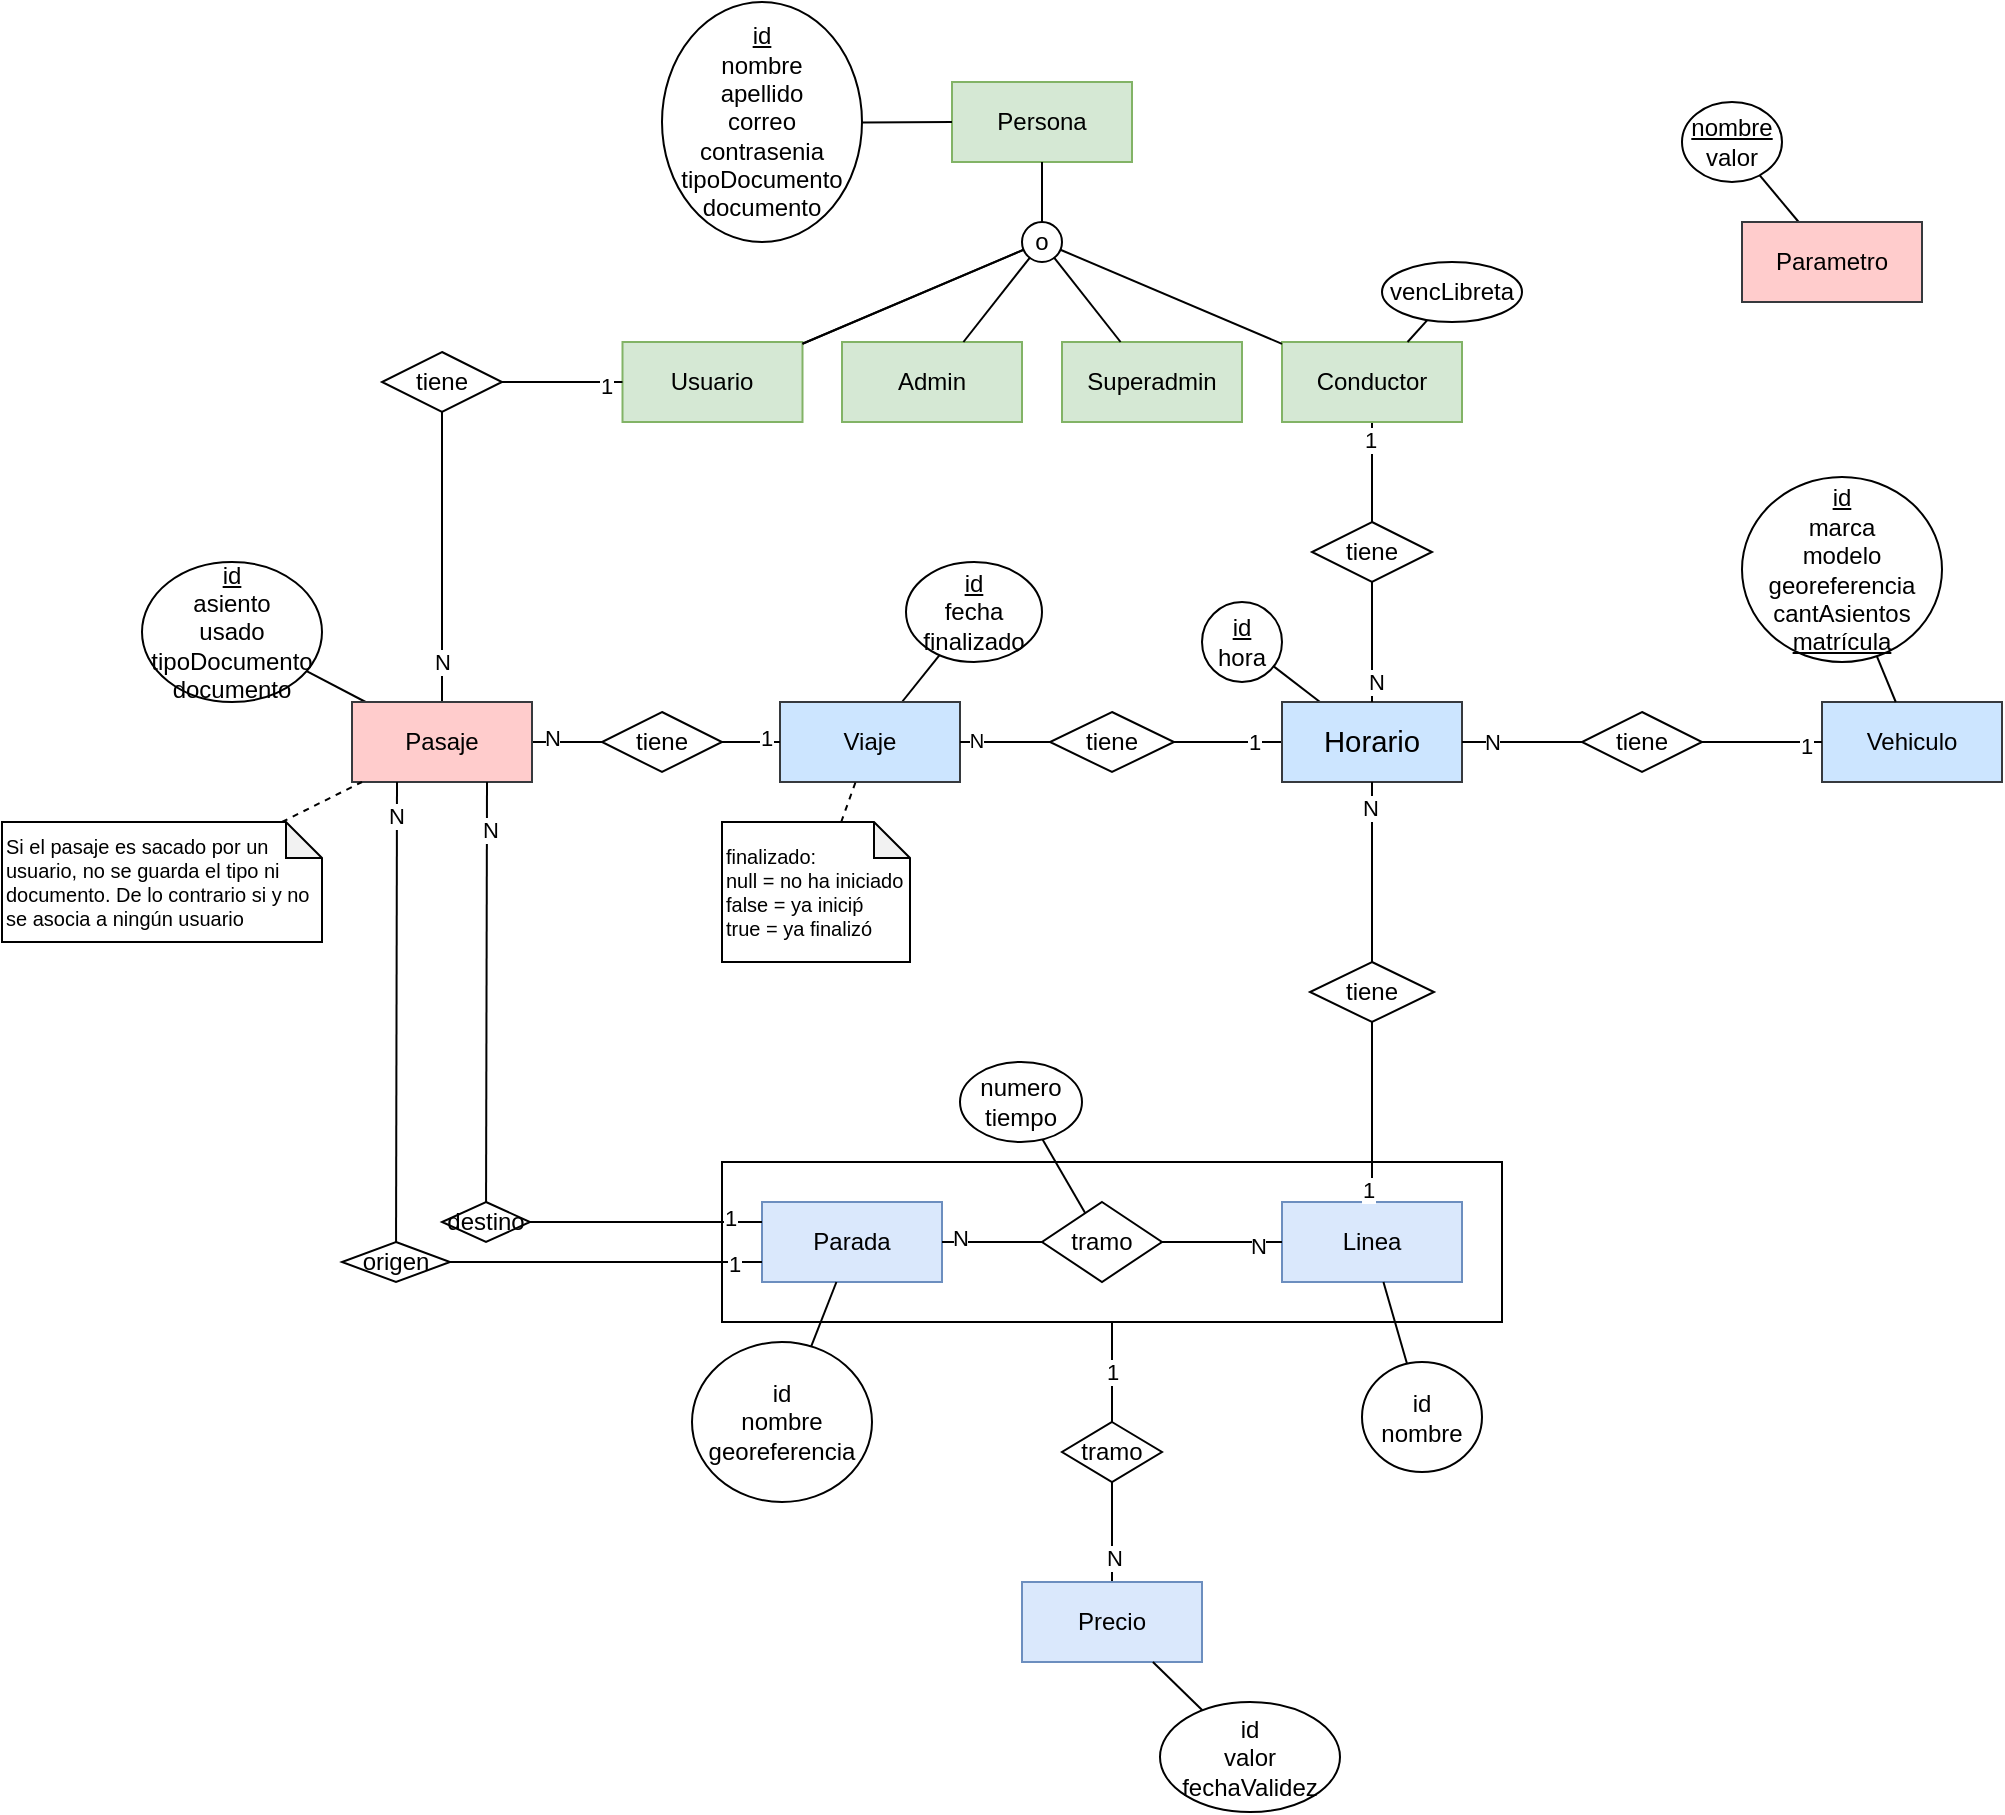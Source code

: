 <mxfile version="13.7.6" type="device"><diagram id="BBf6loczvDM79-M_9qWH" name="Page-1"><mxGraphModel dx="1303" dy="747" grid="1" gridSize="10" guides="1" tooltips="1" connect="1" arrows="1" fold="1" page="1" pageScale="1" pageWidth="827" pageHeight="1169" math="0" shadow="0"><root><mxCell id="0"/><mxCell id="1" parent="0"/><mxCell id="WelqXU8atwAySZo2129G-47" value="" style="rounded=0;whiteSpace=wrap;html=1;fillColor=none;" vertex="1" parent="1"><mxGeometry x="390" y="620" width="390" height="80" as="geometry"/></mxCell><mxCell id="WelqXU8atwAySZo2129G-2" value="Persona" style="rounded=0;whiteSpace=wrap;html=1;fillColor=#d5e8d4;strokeColor=#82b366;" vertex="1" parent="1"><mxGeometry x="505" y="80" width="90" height="40" as="geometry"/></mxCell><mxCell id="WelqXU8atwAySZo2129G-3" value="Admin" style="rounded=0;whiteSpace=wrap;html=1;fillColor=#d5e8d4;strokeColor=#82b366;" vertex="1" parent="1"><mxGeometry x="450" y="210" width="90" height="40" as="geometry"/></mxCell><mxCell id="WelqXU8atwAySZo2129G-4" value="Superadmin" style="rounded=0;whiteSpace=wrap;html=1;fillColor=#d5e8d4;strokeColor=#82b366;" vertex="1" parent="1"><mxGeometry x="560" y="210" width="90" height="40" as="geometry"/></mxCell><mxCell id="WelqXU8atwAySZo2129G-5" value="Usuario" style="rounded=0;whiteSpace=wrap;html=1;fillColor=#d5e8d4;strokeColor=#82b366;" vertex="1" parent="1"><mxGeometry x="340.25" y="210" width="90" height="40" as="geometry"/></mxCell><mxCell id="WelqXU8atwAySZo2129G-124" style="edgeStyle=none;rounded=0;orthogonalLoop=1;jettySize=auto;html=1;endArrow=none;endFill=0;" edge="1" parent="1" source="WelqXU8atwAySZo2129G-6" target="WelqXU8atwAySZo2129G-123"><mxGeometry relative="1" as="geometry"/></mxCell><mxCell id="WelqXU8atwAySZo2129G-136" value="1" style="edgeLabel;html=1;align=center;verticalAlign=middle;resizable=0;points=[];" vertex="1" connectable="0" parent="WelqXU8atwAySZo2129G-124"><mxGeometry x="-0.643" y="-1" relative="1" as="geometry"><mxPoint as="offset"/></mxGeometry></mxCell><mxCell id="WelqXU8atwAySZo2129G-6" value="Conductor" style="rounded=0;whiteSpace=wrap;html=1;fillColor=#d5e8d4;strokeColor=#82b366;" vertex="1" parent="1"><mxGeometry x="670" y="210" width="90" height="40" as="geometry"/></mxCell><mxCell id="WelqXU8atwAySZo2129G-8" style="rounded=0;orthogonalLoop=1;jettySize=auto;html=1;endArrow=none;endFill=0;" edge="1" parent="1" source="WelqXU8atwAySZo2129G-7" target="WelqXU8atwAySZo2129G-2"><mxGeometry relative="1" as="geometry"/></mxCell><mxCell id="WelqXU8atwAySZo2129G-10" value="" style="edgeStyle=none;rounded=0;orthogonalLoop=1;jettySize=auto;html=1;endArrow=none;endFill=0;" edge="1" parent="1" source="WelqXU8atwAySZo2129G-7" target="WelqXU8atwAySZo2129G-5"><mxGeometry relative="1" as="geometry"/></mxCell><mxCell id="WelqXU8atwAySZo2129G-11" value="" style="edgeStyle=none;rounded=0;orthogonalLoop=1;jettySize=auto;html=1;endArrow=none;endFill=0;" edge="1" parent="1" source="WelqXU8atwAySZo2129G-7" target="WelqXU8atwAySZo2129G-5"><mxGeometry relative="1" as="geometry"/></mxCell><mxCell id="WelqXU8atwAySZo2129G-12" style="edgeStyle=none;rounded=0;orthogonalLoop=1;jettySize=auto;html=1;endArrow=none;endFill=0;" edge="1" parent="1" source="WelqXU8atwAySZo2129G-7" target="WelqXU8atwAySZo2129G-3"><mxGeometry relative="1" as="geometry"/></mxCell><mxCell id="WelqXU8atwAySZo2129G-13" style="edgeStyle=none;rounded=0;orthogonalLoop=1;jettySize=auto;html=1;endArrow=none;endFill=0;" edge="1" parent="1" source="WelqXU8atwAySZo2129G-7" target="WelqXU8atwAySZo2129G-4"><mxGeometry relative="1" as="geometry"/></mxCell><mxCell id="WelqXU8atwAySZo2129G-14" style="edgeStyle=none;rounded=0;orthogonalLoop=1;jettySize=auto;html=1;endArrow=none;endFill=0;" edge="1" parent="1" source="WelqXU8atwAySZo2129G-7" target="WelqXU8atwAySZo2129G-6"><mxGeometry relative="1" as="geometry"><mxPoint x="650" y="160" as="sourcePoint"/></mxGeometry></mxCell><mxCell id="WelqXU8atwAySZo2129G-7" value="o" style="ellipse;whiteSpace=wrap;html=1;" vertex="1" parent="1"><mxGeometry x="540" y="150" width="20" height="20" as="geometry"/></mxCell><mxCell id="WelqXU8atwAySZo2129G-16" style="edgeStyle=none;rounded=0;orthogonalLoop=1;jettySize=auto;html=1;endArrow=none;endFill=0;" edge="1" parent="1" source="WelqXU8atwAySZo2129G-15" target="WelqXU8atwAySZo2129G-2"><mxGeometry relative="1" as="geometry"/></mxCell><mxCell id="WelqXU8atwAySZo2129G-15" value="&lt;div&gt;&lt;u&gt;id&lt;/u&gt;&lt;/div&gt;&lt;div&gt;nombre&lt;/div&gt;&lt;div&gt;apellido&lt;/div&gt;&lt;div&gt;correo&lt;/div&gt;&lt;div&gt;contrasenia&lt;br&gt;&lt;div&gt;tipoDocumento&lt;br&gt;&lt;/div&gt;&lt;/div&gt;&lt;div&gt;documento&lt;/div&gt;" style="ellipse;whiteSpace=wrap;html=1;" vertex="1" parent="1"><mxGeometry x="360" y="40" width="100" height="120" as="geometry"/></mxCell><mxCell id="WelqXU8atwAySZo2129G-23" value="Vehiculo" style="rounded=0;whiteSpace=wrap;html=1;fillColor=#cce5ff;strokeColor=#36393d;" vertex="1" parent="1"><mxGeometry x="940" y="390" width="90" height="40" as="geometry"/></mxCell><mxCell id="WelqXU8atwAySZo2129G-25" style="edgeStyle=none;rounded=0;orthogonalLoop=1;jettySize=auto;html=1;endArrow=none;endFill=0;" edge="1" parent="1" source="WelqXU8atwAySZo2129G-24" target="WelqXU8atwAySZo2129G-23"><mxGeometry relative="1" as="geometry"/></mxCell><mxCell id="WelqXU8atwAySZo2129G-24" value="&lt;div&gt;&lt;u&gt;id&lt;br&gt;&lt;/u&gt;&lt;/div&gt;&lt;div&gt;marca&lt;/div&gt;&lt;div&gt;modelo&lt;div&gt;georeferencia&lt;/div&gt;&lt;div&gt;cantAsientos&lt;/div&gt;&lt;/div&gt;&lt;div&gt;&lt;u&gt;matrícula&lt;/u&gt;&lt;/div&gt;" style="ellipse;whiteSpace=wrap;html=1;" vertex="1" parent="1"><mxGeometry x="900" y="277.5" width="100" height="92.5" as="geometry"/></mxCell><mxCell id="WelqXU8atwAySZo2129G-26" value="Parada" style="rounded=0;whiteSpace=wrap;html=1;fillColor=#dae8fc;strokeColor=#6c8ebf;" vertex="1" parent="1"><mxGeometry x="410" y="640" width="90" height="40" as="geometry"/></mxCell><mxCell id="WelqXU8atwAySZo2129G-27" style="edgeStyle=none;rounded=0;orthogonalLoop=1;jettySize=auto;html=1;endArrow=none;endFill=0;" edge="1" parent="1" source="WelqXU8atwAySZo2129G-28" target="WelqXU8atwAySZo2129G-26"><mxGeometry relative="1" as="geometry"/></mxCell><mxCell id="WelqXU8atwAySZo2129G-28" value="&lt;div&gt;id&lt;br&gt;&lt;/div&gt;&lt;div&gt;nombre&lt;/div&gt;&lt;div&gt;georeferencia&lt;br&gt;&lt;/div&gt;" style="ellipse;whiteSpace=wrap;html=1;" vertex="1" parent="1"><mxGeometry x="375" y="710" width="90" height="80" as="geometry"/></mxCell><mxCell id="WelqXU8atwAySZo2129G-29" value="Linea" style="rounded=0;whiteSpace=wrap;html=1;fillColor=#dae8fc;strokeColor=#6c8ebf;" vertex="1" parent="1"><mxGeometry x="670" y="640" width="90" height="40" as="geometry"/></mxCell><mxCell id="WelqXU8atwAySZo2129G-30" style="edgeStyle=none;rounded=0;orthogonalLoop=1;jettySize=auto;html=1;endArrow=none;endFill=0;" edge="1" parent="1" source="WelqXU8atwAySZo2129G-31" target="WelqXU8atwAySZo2129G-29"><mxGeometry relative="1" as="geometry"/></mxCell><mxCell id="WelqXU8atwAySZo2129G-31" value="&lt;div&gt;id&lt;br&gt;&lt;/div&gt;&lt;div&gt;nombre&lt;/div&gt;" style="ellipse;whiteSpace=wrap;html=1;" vertex="1" parent="1"><mxGeometry x="710" y="720" width="60" height="55" as="geometry"/></mxCell><mxCell id="WelqXU8atwAySZo2129G-50" value="" style="edgeStyle=none;rounded=0;orthogonalLoop=1;jettySize=auto;html=1;endArrow=none;endFill=0;" edge="1" parent="1" source="WelqXU8atwAySZo2129G-33" target="WelqXU8atwAySZo2129G-48"><mxGeometry relative="1" as="geometry"/></mxCell><mxCell id="WelqXU8atwAySZo2129G-51" value="N" style="edgeLabel;html=1;align=center;verticalAlign=middle;resizable=0;points=[];" vertex="1" connectable="0" parent="WelqXU8atwAySZo2129G-50"><mxGeometry x="-0.517" y="-1" relative="1" as="geometry"><mxPoint as="offset"/></mxGeometry></mxCell><mxCell id="WelqXU8atwAySZo2129G-33" value="Precio" style="rounded=0;whiteSpace=wrap;html=1;fillColor=#dae8fc;strokeColor=#6c8ebf;" vertex="1" parent="1"><mxGeometry x="540" y="830" width="90" height="40" as="geometry"/></mxCell><mxCell id="WelqXU8atwAySZo2129G-34" style="edgeStyle=none;rounded=0;orthogonalLoop=1;jettySize=auto;html=1;endArrow=none;endFill=0;" edge="1" parent="1" source="WelqXU8atwAySZo2129G-35" target="WelqXU8atwAySZo2129G-33"><mxGeometry relative="1" as="geometry"/></mxCell><mxCell id="WelqXU8atwAySZo2129G-35" value="&lt;div&gt;id&lt;br&gt;&lt;/div&gt;&lt;div&gt;valor&lt;/div&gt;&lt;div&gt;fechaValidez&lt;br&gt;&lt;/div&gt;" style="ellipse;whiteSpace=wrap;html=1;" vertex="1" parent="1"><mxGeometry x="609" y="890" width="90" height="55" as="geometry"/></mxCell><mxCell id="WelqXU8atwAySZo2129G-38" value="" style="edgeStyle=none;rounded=0;orthogonalLoop=1;jettySize=auto;html=1;endArrow=none;endFill=0;" edge="1" parent="1" source="WelqXU8atwAySZo2129G-37" target="WelqXU8atwAySZo2129G-26"><mxGeometry relative="1" as="geometry"/></mxCell><mxCell id="WelqXU8atwAySZo2129G-42" value="N" style="edgeLabel;html=1;align=center;verticalAlign=middle;resizable=0;points=[];" vertex="1" connectable="0" parent="WelqXU8atwAySZo2129G-38"><mxGeometry x="0.644" y="-2" relative="1" as="geometry"><mxPoint as="offset"/></mxGeometry></mxCell><mxCell id="WelqXU8atwAySZo2129G-39" value="" style="edgeStyle=none;rounded=0;orthogonalLoop=1;jettySize=auto;html=1;endArrow=none;endFill=0;" edge="1" parent="1" source="WelqXU8atwAySZo2129G-37" target="WelqXU8atwAySZo2129G-29"><mxGeometry relative="1" as="geometry"/></mxCell><mxCell id="WelqXU8atwAySZo2129G-41" value="N" style="edgeLabel;html=1;align=center;verticalAlign=middle;resizable=0;points=[];" vertex="1" connectable="0" parent="WelqXU8atwAySZo2129G-39"><mxGeometry x="0.603" y="-2" relative="1" as="geometry"><mxPoint as="offset"/></mxGeometry></mxCell><mxCell id="WelqXU8atwAySZo2129G-37" value="tramo" style="rhombus;whiteSpace=wrap;html=1;" vertex="1" parent="1"><mxGeometry x="550" y="640" width="60" height="40" as="geometry"/></mxCell><mxCell id="WelqXU8atwAySZo2129G-46" style="edgeStyle=none;rounded=0;orthogonalLoop=1;jettySize=auto;html=1;endArrow=none;endFill=0;" edge="1" parent="1" source="WelqXU8atwAySZo2129G-45" target="WelqXU8atwAySZo2129G-37"><mxGeometry relative="1" as="geometry"/></mxCell><mxCell id="WelqXU8atwAySZo2129G-45" value="&lt;div&gt;numero&lt;/div&gt;&lt;div&gt;tiempo&lt;br&gt;&lt;/div&gt;" style="ellipse;whiteSpace=wrap;html=1;" vertex="1" parent="1"><mxGeometry x="509" y="570" width="61" height="40" as="geometry"/></mxCell><mxCell id="WelqXU8atwAySZo2129G-49" value="1" style="edgeStyle=none;rounded=0;orthogonalLoop=1;jettySize=auto;html=1;entryX=0.5;entryY=1;entryDx=0;entryDy=0;endArrow=none;endFill=0;" edge="1" parent="1" source="WelqXU8atwAySZo2129G-48" target="WelqXU8atwAySZo2129G-47"><mxGeometry relative="1" as="geometry"/></mxCell><mxCell id="WelqXU8atwAySZo2129G-48" value="tramo" style="rhombus;whiteSpace=wrap;html=1;" vertex="1" parent="1"><mxGeometry x="560" y="750" width="50" height="30" as="geometry"/></mxCell><mxCell id="WelqXU8atwAySZo2129G-119" style="edgeStyle=none;rounded=0;orthogonalLoop=1;jettySize=auto;html=1;endArrow=none;endFill=0;" edge="1" parent="1" source="WelqXU8atwAySZo2129G-118" target="WelqXU8atwAySZo2129G-6"><mxGeometry relative="1" as="geometry"/></mxCell><mxCell id="WelqXU8atwAySZo2129G-118" value="vencLibreta" style="ellipse;whiteSpace=wrap;html=1;" vertex="1" parent="1"><mxGeometry x="720" y="170" width="70" height="30" as="geometry"/></mxCell><mxCell id="WelqXU8atwAySZo2129G-135" style="edgeStyle=none;rounded=0;orthogonalLoop=1;jettySize=auto;html=1;endArrow=none;endFill=0;" edge="1" parent="1" source="WelqXU8atwAySZo2129G-121" target="WelqXU8atwAySZo2129G-134"><mxGeometry relative="1" as="geometry"/></mxCell><mxCell id="WelqXU8atwAySZo2129G-146" value="1" style="edgeStyle=none;rounded=0;orthogonalLoop=1;jettySize=auto;html=1;endArrow=none;endFill=0;" edge="1" parent="1" source="WelqXU8atwAySZo2129G-121" target="WelqXU8atwAySZo2129G-145"><mxGeometry x="-0.474" relative="1" as="geometry"><mxPoint as="offset"/></mxGeometry></mxCell><mxCell id="WelqXU8atwAySZo2129G-121" value="&lt;span style=&quot;font-size: 11pt ; font-family: &amp;#34;arial&amp;#34; ; color: rgb(0 , 0 , 0) ; background-color: transparent ; font-weight: 400 ; font-style: normal ; font-variant: normal ; text-decoration: none ; vertical-align: baseline&quot; id=&quot;docs-internal-guid-c38c0faa-7fff-5fe9-5b31-504bb005fbd6&quot;&gt;Horario&lt;/span&gt;" style="rounded=0;whiteSpace=wrap;html=1;fillColor=#cce5ff;strokeColor=#36393d;" vertex="1" parent="1"><mxGeometry x="670" y="390" width="90" height="40" as="geometry"/></mxCell><mxCell id="WelqXU8atwAySZo2129G-125" style="edgeStyle=none;rounded=0;orthogonalLoop=1;jettySize=auto;html=1;endArrow=none;endFill=0;" edge="1" parent="1" source="WelqXU8atwAySZo2129G-123" target="WelqXU8atwAySZo2129G-121"><mxGeometry relative="1" as="geometry"/></mxCell><mxCell id="WelqXU8atwAySZo2129G-139" value="N" style="edgeLabel;html=1;align=center;verticalAlign=middle;resizable=0;points=[];" vertex="1" connectable="0" parent="WelqXU8atwAySZo2129G-125"><mxGeometry x="0.66" y="2" relative="1" as="geometry"><mxPoint as="offset"/></mxGeometry></mxCell><mxCell id="WelqXU8atwAySZo2129G-123" value="tiene" style="rhombus;whiteSpace=wrap;html=1;" vertex="1" parent="1"><mxGeometry x="685" y="300" width="60" height="30" as="geometry"/></mxCell><mxCell id="WelqXU8atwAySZo2129G-129" value="" style="edgeStyle=none;rounded=0;orthogonalLoop=1;jettySize=auto;html=1;endArrow=none;endFill=0;" edge="1" parent="1" source="WelqXU8atwAySZo2129G-128" target="WelqXU8atwAySZo2129G-121"><mxGeometry relative="1" as="geometry"/></mxCell><mxCell id="WelqXU8atwAySZo2129G-140" value="N" style="edgeLabel;html=1;align=center;verticalAlign=middle;resizable=0;points=[];" vertex="1" connectable="0" parent="WelqXU8atwAySZo2129G-129"><mxGeometry x="0.521" relative="1" as="geometry"><mxPoint as="offset"/></mxGeometry></mxCell><mxCell id="WelqXU8atwAySZo2129G-130" value="" style="edgeStyle=none;rounded=0;orthogonalLoop=1;jettySize=auto;html=1;endArrow=none;endFill=0;" edge="1" parent="1" source="WelqXU8atwAySZo2129G-128" target="WelqXU8atwAySZo2129G-23"><mxGeometry relative="1" as="geometry"/></mxCell><mxCell id="WelqXU8atwAySZo2129G-137" value="1" style="edgeLabel;html=1;align=center;verticalAlign=middle;resizable=0;points=[];" vertex="1" connectable="0" parent="WelqXU8atwAySZo2129G-130"><mxGeometry x="0.728" y="-2" relative="1" as="geometry"><mxPoint as="offset"/></mxGeometry></mxCell><mxCell id="WelqXU8atwAySZo2129G-128" value="tiene" style="rhombus;whiteSpace=wrap;html=1;" vertex="1" parent="1"><mxGeometry x="820" y="395" width="60" height="30" as="geometry"/></mxCell><mxCell id="WelqXU8atwAySZo2129G-132" style="edgeStyle=none;rounded=0;orthogonalLoop=1;jettySize=auto;html=1;endArrow=none;endFill=0;" edge="1" parent="1" source="WelqXU8atwAySZo2129G-131" target="WelqXU8atwAySZo2129G-29"><mxGeometry relative="1" as="geometry"/></mxCell><mxCell id="WelqXU8atwAySZo2129G-138" value="1" style="edgeLabel;html=1;align=center;verticalAlign=middle;resizable=0;points=[];" vertex="1" connectable="0" parent="WelqXU8atwAySZo2129G-132"><mxGeometry x="0.857" y="-2" relative="1" as="geometry"><mxPoint as="offset"/></mxGeometry></mxCell><mxCell id="WelqXU8atwAySZo2129G-133" style="edgeStyle=none;rounded=0;orthogonalLoop=1;jettySize=auto;html=1;endArrow=none;endFill=0;" edge="1" parent="1" source="WelqXU8atwAySZo2129G-131" target="WelqXU8atwAySZo2129G-121"><mxGeometry relative="1" as="geometry"/></mxCell><mxCell id="WelqXU8atwAySZo2129G-141" value="N" style="edgeLabel;html=1;align=center;verticalAlign=middle;resizable=0;points=[];" vertex="1" connectable="0" parent="WelqXU8atwAySZo2129G-133"><mxGeometry x="0.709" y="1" relative="1" as="geometry"><mxPoint as="offset"/></mxGeometry></mxCell><mxCell id="WelqXU8atwAySZo2129G-131" value="tiene" style="rhombus;whiteSpace=wrap;html=1;" vertex="1" parent="1"><mxGeometry x="684" y="520" width="62" height="30" as="geometry"/></mxCell><mxCell id="WelqXU8atwAySZo2129G-134" value="&lt;div&gt;&lt;u&gt;id&lt;br&gt;&lt;/u&gt;&lt;/div&gt;&lt;div&gt;hora&lt;/div&gt;" style="ellipse;whiteSpace=wrap;html=1;" vertex="1" parent="1"><mxGeometry x="630" y="340" width="40" height="40" as="geometry"/></mxCell><mxCell id="WelqXU8atwAySZo2129G-142" style="edgeStyle=none;rounded=0;orthogonalLoop=1;jettySize=auto;html=1;endArrow=none;endFill=0;" edge="1" parent="1" source="WelqXU8atwAySZo2129G-143" target="WelqXU8atwAySZo2129G-144"><mxGeometry relative="1" as="geometry"/></mxCell><mxCell id="WelqXU8atwAySZo2129G-143" value="Viaje" style="rounded=0;whiteSpace=wrap;html=1;fillColor=#cce5ff;strokeColor=#36393d;" vertex="1" parent="1"><mxGeometry x="419" y="390" width="90" height="40" as="geometry"/></mxCell><mxCell id="WelqXU8atwAySZo2129G-144" value="&lt;div&gt;&lt;u&gt;id&lt;br&gt;&lt;/u&gt;&lt;/div&gt;&lt;div&gt;fecha&lt;/div&gt;&lt;div&gt;finalizado&lt;br&gt;&lt;/div&gt;" style="ellipse;whiteSpace=wrap;html=1;" vertex="1" parent="1"><mxGeometry x="482" y="320" width="68" height="50" as="geometry"/></mxCell><mxCell id="WelqXU8atwAySZo2129G-147" style="edgeStyle=none;rounded=0;orthogonalLoop=1;jettySize=auto;html=1;endArrow=none;endFill=0;" edge="1" parent="1" source="WelqXU8atwAySZo2129G-145" target="WelqXU8atwAySZo2129G-143"><mxGeometry relative="1" as="geometry"/></mxCell><mxCell id="WelqXU8atwAySZo2129G-186" value="N" style="edgeLabel;html=1;align=center;verticalAlign=middle;resizable=0;points=[];fontSize=10;" vertex="1" connectable="0" parent="WelqXU8atwAySZo2129G-147"><mxGeometry x="0.645" y="-1" relative="1" as="geometry"><mxPoint as="offset"/></mxGeometry></mxCell><mxCell id="WelqXU8atwAySZo2129G-145" value="tiene" style="rhombus;whiteSpace=wrap;html=1;" vertex="1" parent="1"><mxGeometry x="554" y="395" width="62" height="30" as="geometry"/></mxCell><mxCell id="WelqXU8atwAySZo2129G-148" style="edgeStyle=none;rounded=0;orthogonalLoop=1;jettySize=auto;html=1;endArrow=none;endFill=0;" edge="1" parent="1" source="WelqXU8atwAySZo2129G-149" target="WelqXU8atwAySZo2129G-150"><mxGeometry relative="1" as="geometry"/></mxCell><mxCell id="WelqXU8atwAySZo2129G-149" value="Parametro" style="rounded=0;whiteSpace=wrap;html=1;fillColor=#ffcccc;strokeColor=#36393d;" vertex="1" parent="1"><mxGeometry x="900" y="150" width="90" height="40" as="geometry"/></mxCell><mxCell id="WelqXU8atwAySZo2129G-150" value="&lt;u&gt;nombre&lt;br&gt;&lt;/u&gt;&lt;div&gt;valor&lt;/div&gt;" style="ellipse;whiteSpace=wrap;html=1;" vertex="1" parent="1"><mxGeometry x="870" y="90" width="50" height="40" as="geometry"/></mxCell><mxCell id="WelqXU8atwAySZo2129G-151" style="edgeStyle=none;rounded=0;orthogonalLoop=1;jettySize=auto;html=1;endArrow=none;endFill=0;" edge="1" parent="1" source="WelqXU8atwAySZo2129G-152" target="WelqXU8atwAySZo2129G-153"><mxGeometry relative="1" as="geometry"/></mxCell><mxCell id="WelqXU8atwAySZo2129G-158" style="edgeStyle=none;rounded=0;orthogonalLoop=1;jettySize=auto;html=1;endArrow=none;endFill=0;" edge="1" parent="1" source="WelqXU8atwAySZo2129G-152" target="WelqXU8atwAySZo2129G-156"><mxGeometry relative="1" as="geometry"/></mxCell><mxCell id="WelqXU8atwAySZo2129G-171" value="N" style="edgeLabel;html=1;align=center;verticalAlign=middle;resizable=0;points=[];" vertex="1" connectable="0" parent="WelqXU8atwAySZo2129G-158"><mxGeometry x="-0.572" y="-3" relative="1" as="geometry"><mxPoint x="-3" y="10.95" as="offset"/></mxGeometry></mxCell><mxCell id="WelqXU8atwAySZo2129G-162" style="edgeStyle=none;rounded=0;orthogonalLoop=1;jettySize=auto;html=1;endArrow=none;endFill=0;" edge="1" parent="1" source="WelqXU8atwAySZo2129G-152" target="WelqXU8atwAySZo2129G-161"><mxGeometry relative="1" as="geometry"/></mxCell><mxCell id="WelqXU8atwAySZo2129G-173" value="N" style="edgeLabel;html=1;align=center;verticalAlign=middle;resizable=0;points=[];" vertex="1" connectable="0" parent="WelqXU8atwAySZo2129G-162"><mxGeometry x="-0.417" y="2" relative="1" as="geometry"><mxPoint as="offset"/></mxGeometry></mxCell><mxCell id="WelqXU8atwAySZo2129G-152" value="Pasaje" style="rounded=0;whiteSpace=wrap;html=1;fillColor=#ffcccc;strokeColor=#36393d;" vertex="1" parent="1"><mxGeometry x="205" y="390" width="90" height="40" as="geometry"/></mxCell><mxCell id="WelqXU8atwAySZo2129G-153" value="&lt;div&gt;&lt;u&gt;id&lt;br&gt;&lt;/u&gt;&lt;/div&gt;&lt;div&gt;asiento&lt;/div&gt;&lt;div&gt;usado&lt;br&gt;&lt;/div&gt;&lt;div&gt;&lt;div&gt;tipoDocumento&lt;br&gt;&lt;/div&gt;&lt;div&gt;documento&lt;/div&gt;&lt;/div&gt;" style="ellipse;whiteSpace=wrap;html=1;" vertex="1" parent="1"><mxGeometry x="100" y="320" width="90" height="70" as="geometry"/></mxCell><mxCell id="WelqXU8atwAySZo2129G-159" style="edgeStyle=none;rounded=0;orthogonalLoop=1;jettySize=auto;html=1;endArrow=none;endFill=0;" edge="1" parent="1" source="WelqXU8atwAySZo2129G-156" target="WelqXU8atwAySZo2129G-5"><mxGeometry relative="1" as="geometry"/></mxCell><mxCell id="WelqXU8atwAySZo2129G-170" value="1" style="edgeLabel;html=1;align=center;verticalAlign=middle;resizable=0;points=[];" vertex="1" connectable="0" parent="WelqXU8atwAySZo2129G-159"><mxGeometry x="0.729" y="-2" relative="1" as="geometry"><mxPoint as="offset"/></mxGeometry></mxCell><mxCell id="WelqXU8atwAySZo2129G-156" value="tiene" style="rhombus;whiteSpace=wrap;html=1;" vertex="1" parent="1"><mxGeometry x="220" y="215" width="60" height="30" as="geometry"/></mxCell><mxCell id="WelqXU8atwAySZo2129G-163" style="edgeStyle=none;rounded=0;orthogonalLoop=1;jettySize=auto;html=1;endArrow=none;endFill=0;" edge="1" parent="1" source="WelqXU8atwAySZo2129G-161" target="WelqXU8atwAySZo2129G-143"><mxGeometry relative="1" as="geometry"/></mxCell><mxCell id="WelqXU8atwAySZo2129G-172" value="1" style="edgeLabel;html=1;align=center;verticalAlign=middle;resizable=0;points=[];" vertex="1" connectable="0" parent="WelqXU8atwAySZo2129G-163"><mxGeometry x="0.511" y="2" relative="1" as="geometry"><mxPoint as="offset"/></mxGeometry></mxCell><mxCell id="WelqXU8atwAySZo2129G-161" value="tiene" style="rhombus;whiteSpace=wrap;html=1;" vertex="1" parent="1"><mxGeometry x="330" y="395" width="60" height="30" as="geometry"/></mxCell><mxCell id="WelqXU8atwAySZo2129G-165" style="edgeStyle=none;rounded=0;orthogonalLoop=1;jettySize=auto;html=1;endArrow=none;endFill=0;entryX=0;entryY=0.75;entryDx=0;entryDy=0;" edge="1" parent="1" source="WelqXU8atwAySZo2129G-164" target="WelqXU8atwAySZo2129G-26"><mxGeometry relative="1" as="geometry"/></mxCell><mxCell id="WelqXU8atwAySZo2129G-177" value="1" style="edgeLabel;html=1;align=center;verticalAlign=middle;resizable=0;points=[];" vertex="1" connectable="0" parent="WelqXU8atwAySZo2129G-165"><mxGeometry x="0.815" y="-1" relative="1" as="geometry"><mxPoint as="offset"/></mxGeometry></mxCell><mxCell id="WelqXU8atwAySZo2129G-166" style="edgeStyle=none;rounded=0;orthogonalLoop=1;jettySize=auto;html=1;endArrow=none;endFill=0;entryX=0.25;entryY=1;entryDx=0;entryDy=0;" edge="1" parent="1" source="WelqXU8atwAySZo2129G-164" target="WelqXU8atwAySZo2129G-152"><mxGeometry relative="1" as="geometry"/></mxCell><mxCell id="WelqXU8atwAySZo2129G-174" value="N" style="edgeLabel;html=1;align=center;verticalAlign=middle;resizable=0;points=[];" vertex="1" connectable="0" parent="WelqXU8atwAySZo2129G-166"><mxGeometry x="0.853" y="1" relative="1" as="geometry"><mxPoint as="offset"/></mxGeometry></mxCell><mxCell id="WelqXU8atwAySZo2129G-164" value="origen" style="rhombus;whiteSpace=wrap;html=1;" vertex="1" parent="1"><mxGeometry x="200" y="660" width="54" height="20" as="geometry"/></mxCell><mxCell id="WelqXU8atwAySZo2129G-168" style="edgeStyle=none;rounded=0;orthogonalLoop=1;jettySize=auto;html=1;endArrow=none;endFill=0;entryX=0;entryY=0.25;entryDx=0;entryDy=0;" edge="1" parent="1" source="WelqXU8atwAySZo2129G-167" target="WelqXU8atwAySZo2129G-26"><mxGeometry relative="1" as="geometry"><mxPoint x="360" y="647" as="targetPoint"/></mxGeometry></mxCell><mxCell id="WelqXU8atwAySZo2129G-176" value="1" style="edgeLabel;html=1;align=center;verticalAlign=middle;resizable=0;points=[];" vertex="1" connectable="0" parent="WelqXU8atwAySZo2129G-168"><mxGeometry x="0.722" y="2" relative="1" as="geometry"><mxPoint as="offset"/></mxGeometry></mxCell><mxCell id="WelqXU8atwAySZo2129G-169" style="edgeStyle=none;rounded=0;orthogonalLoop=1;jettySize=auto;html=1;endArrow=none;endFill=0;entryX=0.75;entryY=1;entryDx=0;entryDy=0;" edge="1" parent="1" source="WelqXU8atwAySZo2129G-167" target="WelqXU8atwAySZo2129G-152"><mxGeometry relative="1" as="geometry"><mxPoint x="270" y="450" as="targetPoint"/></mxGeometry></mxCell><mxCell id="WelqXU8atwAySZo2129G-175" value="N" style="edgeLabel;html=1;align=center;verticalAlign=middle;resizable=0;points=[];" vertex="1" connectable="0" parent="WelqXU8atwAySZo2129G-169"><mxGeometry x="0.775" y="-1" relative="1" as="geometry"><mxPoint as="offset"/></mxGeometry></mxCell><mxCell id="WelqXU8atwAySZo2129G-167" value="destino" style="rhombus;whiteSpace=wrap;html=1;" vertex="1" parent="1"><mxGeometry x="250" y="640" width="44" height="20" as="geometry"/></mxCell><mxCell id="WelqXU8atwAySZo2129G-178" value="Si el pasaje es sacado por un usuario, no se guarda el tipo ni documento. De lo contrario si y no se asocia a ningún usuario" style="shape=note;whiteSpace=wrap;html=1;backgroundOutline=1;darkOpacity=0.05;fillColor=none;size=18;align=left;fontSize=10;" vertex="1" parent="1"><mxGeometry x="30" y="450" width="160" height="60" as="geometry"/></mxCell><mxCell id="WelqXU8atwAySZo2129G-180" value="" style="endArrow=none;dashed=1;html=1;" edge="1" parent="1" source="WelqXU8atwAySZo2129G-178" target="WelqXU8atwAySZo2129G-152"><mxGeometry width="50" height="50" relative="1" as="geometry"><mxPoint x="80" y="430" as="sourcePoint"/><mxPoint x="270" y="340" as="targetPoint"/></mxGeometry></mxCell><mxCell id="WelqXU8atwAySZo2129G-182" value="&lt;div style=&quot;font-size: 10px;&quot;&gt;finalizado:&lt;/div&gt;&lt;div style=&quot;font-size: 10px;&quot;&gt;null = no ha iniciado&lt;/div&gt;&lt;div style=&quot;font-size: 10px;&quot;&gt;false = ya iniciṕ&lt;/div&gt;&lt;div style=&quot;font-size: 10px;&quot;&gt;true = ya finalizó&lt;br style=&quot;font-size: 10px;&quot;&gt;&lt;/div&gt;" style="shape=note;whiteSpace=wrap;html=1;backgroundOutline=1;darkOpacity=0.05;fillColor=none;size=18;align=left;fontSize=10;" vertex="1" parent="1"><mxGeometry x="390" y="450" width="94" height="70" as="geometry"/></mxCell><mxCell id="WelqXU8atwAySZo2129G-183" value="" style="endArrow=none;dashed=1;html=1;" edge="1" source="WelqXU8atwAySZo2129G-182" parent="1" target="WelqXU8atwAySZo2129G-143"><mxGeometry width="50" height="50" relative="1" as="geometry"><mxPoint x="150" y="452.5" as="sourcePoint"/><mxPoint x="322.838" y="460" as="targetPoint"/></mxGeometry></mxCell><mxCell id="WelqXU8atwAySZo2129G-189" style="edgeStyle=none;rounded=0;orthogonalLoop=1;jettySize=auto;html=1;endArrow=none;endFill=0;" edge="1" parent="1" source="WelqXU8atwAySZo2129G-7"><mxGeometry relative="1" as="geometry"><mxPoint x="439.713" y="162.38" as="sourcePoint"/><mxPoint x="550" y="170" as="targetPoint"/></mxGeometry></mxCell></root></mxGraphModel></diagram></mxfile>